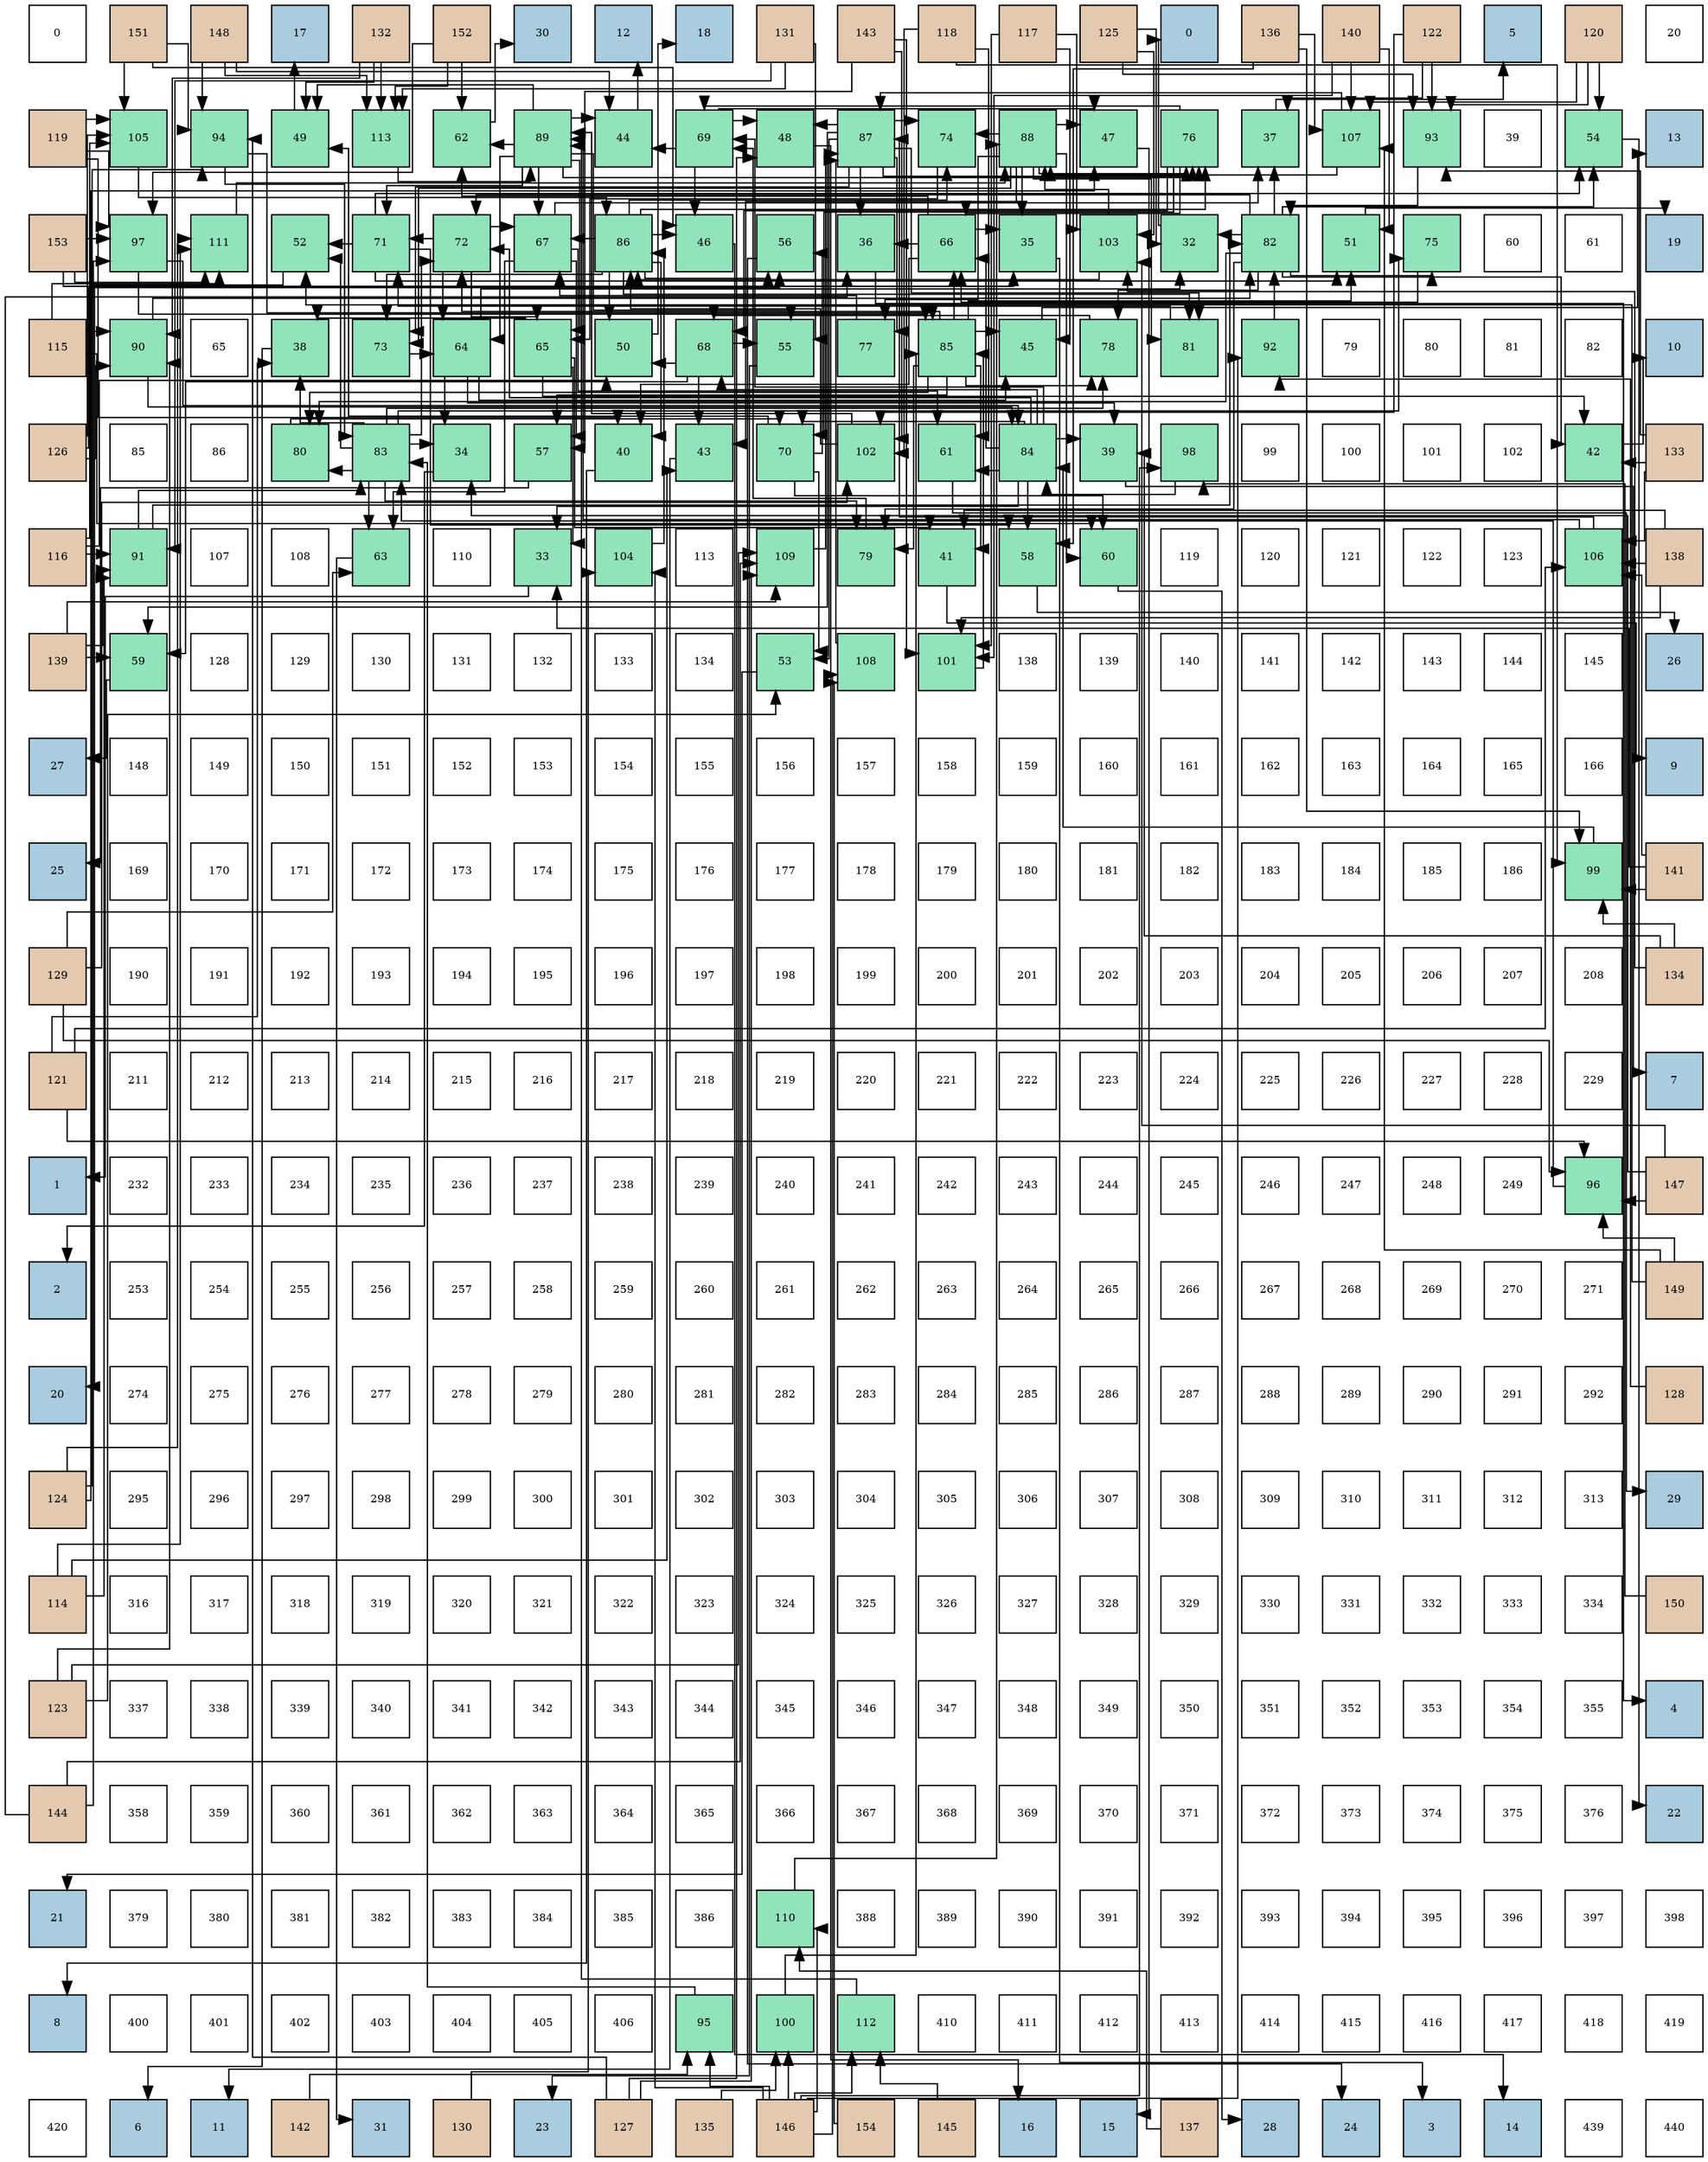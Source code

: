 digraph layout{
 rankdir=TB;
 splines=ortho;
 node [style=filled shape=square fixedsize=true width=0.6];
0[label="0", fontsize=8, fillcolor="#ffffff"];
1[label="151", fontsize=8, fillcolor="#e3c9af"];
2[label="148", fontsize=8, fillcolor="#e3c9af"];
3[label="17", fontsize=8, fillcolor="#a9ccde"];
4[label="132", fontsize=8, fillcolor="#e3c9af"];
5[label="152", fontsize=8, fillcolor="#e3c9af"];
6[label="30", fontsize=8, fillcolor="#a9ccde"];
7[label="12", fontsize=8, fillcolor="#a9ccde"];
8[label="18", fontsize=8, fillcolor="#a9ccde"];
9[label="131", fontsize=8, fillcolor="#e3c9af"];
10[label="143", fontsize=8, fillcolor="#e3c9af"];
11[label="118", fontsize=8, fillcolor="#e3c9af"];
12[label="117", fontsize=8, fillcolor="#e3c9af"];
13[label="125", fontsize=8, fillcolor="#e3c9af"];
14[label="0", fontsize=8, fillcolor="#a9ccde"];
15[label="136", fontsize=8, fillcolor="#e3c9af"];
16[label="140", fontsize=8, fillcolor="#e3c9af"];
17[label="122", fontsize=8, fillcolor="#e3c9af"];
18[label="5", fontsize=8, fillcolor="#a9ccde"];
19[label="120", fontsize=8, fillcolor="#e3c9af"];
20[label="20", fontsize=8, fillcolor="#ffffff"];
21[label="119", fontsize=8, fillcolor="#e3c9af"];
22[label="105", fontsize=8, fillcolor="#91e3bb"];
23[label="94", fontsize=8, fillcolor="#91e3bb"];
24[label="49", fontsize=8, fillcolor="#91e3bb"];
25[label="113", fontsize=8, fillcolor="#91e3bb"];
26[label="62", fontsize=8, fillcolor="#91e3bb"];
27[label="89", fontsize=8, fillcolor="#91e3bb"];
28[label="44", fontsize=8, fillcolor="#91e3bb"];
29[label="69", fontsize=8, fillcolor="#91e3bb"];
30[label="48", fontsize=8, fillcolor="#91e3bb"];
31[label="87", fontsize=8, fillcolor="#91e3bb"];
32[label="74", fontsize=8, fillcolor="#91e3bb"];
33[label="88", fontsize=8, fillcolor="#91e3bb"];
34[label="47", fontsize=8, fillcolor="#91e3bb"];
35[label="76", fontsize=8, fillcolor="#91e3bb"];
36[label="37", fontsize=8, fillcolor="#91e3bb"];
37[label="107", fontsize=8, fillcolor="#91e3bb"];
38[label="93", fontsize=8, fillcolor="#91e3bb"];
39[label="39", fontsize=8, fillcolor="#ffffff"];
40[label="54", fontsize=8, fillcolor="#91e3bb"];
41[label="13", fontsize=8, fillcolor="#a9ccde"];
42[label="153", fontsize=8, fillcolor="#e3c9af"];
43[label="97", fontsize=8, fillcolor="#91e3bb"];
44[label="111", fontsize=8, fillcolor="#91e3bb"];
45[label="52", fontsize=8, fillcolor="#91e3bb"];
46[label="71", fontsize=8, fillcolor="#91e3bb"];
47[label="72", fontsize=8, fillcolor="#91e3bb"];
48[label="67", fontsize=8, fillcolor="#91e3bb"];
49[label="86", fontsize=8, fillcolor="#91e3bb"];
50[label="46", fontsize=8, fillcolor="#91e3bb"];
51[label="56", fontsize=8, fillcolor="#91e3bb"];
52[label="36", fontsize=8, fillcolor="#91e3bb"];
53[label="66", fontsize=8, fillcolor="#91e3bb"];
54[label="35", fontsize=8, fillcolor="#91e3bb"];
55[label="103", fontsize=8, fillcolor="#91e3bb"];
56[label="32", fontsize=8, fillcolor="#91e3bb"];
57[label="82", fontsize=8, fillcolor="#91e3bb"];
58[label="51", fontsize=8, fillcolor="#91e3bb"];
59[label="75", fontsize=8, fillcolor="#91e3bb"];
60[label="60", fontsize=8, fillcolor="#ffffff"];
61[label="61", fontsize=8, fillcolor="#ffffff"];
62[label="19", fontsize=8, fillcolor="#a9ccde"];
63[label="115", fontsize=8, fillcolor="#e3c9af"];
64[label="90", fontsize=8, fillcolor="#91e3bb"];
65[label="65", fontsize=8, fillcolor="#ffffff"];
66[label="38", fontsize=8, fillcolor="#91e3bb"];
67[label="73", fontsize=8, fillcolor="#91e3bb"];
68[label="64", fontsize=8, fillcolor="#91e3bb"];
69[label="65", fontsize=8, fillcolor="#91e3bb"];
70[label="50", fontsize=8, fillcolor="#91e3bb"];
71[label="68", fontsize=8, fillcolor="#91e3bb"];
72[label="55", fontsize=8, fillcolor="#91e3bb"];
73[label="77", fontsize=8, fillcolor="#91e3bb"];
74[label="85", fontsize=8, fillcolor="#91e3bb"];
75[label="45", fontsize=8, fillcolor="#91e3bb"];
76[label="78", fontsize=8, fillcolor="#91e3bb"];
77[label="81", fontsize=8, fillcolor="#91e3bb"];
78[label="92", fontsize=8, fillcolor="#91e3bb"];
79[label="79", fontsize=8, fillcolor="#ffffff"];
80[label="80", fontsize=8, fillcolor="#ffffff"];
81[label="81", fontsize=8, fillcolor="#ffffff"];
82[label="82", fontsize=8, fillcolor="#ffffff"];
83[label="10", fontsize=8, fillcolor="#a9ccde"];
84[label="126", fontsize=8, fillcolor="#e3c9af"];
85[label="85", fontsize=8, fillcolor="#ffffff"];
86[label="86", fontsize=8, fillcolor="#ffffff"];
87[label="80", fontsize=8, fillcolor="#91e3bb"];
88[label="83", fontsize=8, fillcolor="#91e3bb"];
89[label="34", fontsize=8, fillcolor="#91e3bb"];
90[label="57", fontsize=8, fillcolor="#91e3bb"];
91[label="40", fontsize=8, fillcolor="#91e3bb"];
92[label="43", fontsize=8, fillcolor="#91e3bb"];
93[label="70", fontsize=8, fillcolor="#91e3bb"];
94[label="102", fontsize=8, fillcolor="#91e3bb"];
95[label="61", fontsize=8, fillcolor="#91e3bb"];
96[label="84", fontsize=8, fillcolor="#91e3bb"];
97[label="39", fontsize=8, fillcolor="#91e3bb"];
98[label="98", fontsize=8, fillcolor="#91e3bb"];
99[label="99", fontsize=8, fillcolor="#ffffff"];
100[label="100", fontsize=8, fillcolor="#ffffff"];
101[label="101", fontsize=8, fillcolor="#ffffff"];
102[label="102", fontsize=8, fillcolor="#ffffff"];
103[label="42", fontsize=8, fillcolor="#91e3bb"];
104[label="133", fontsize=8, fillcolor="#e3c9af"];
105[label="116", fontsize=8, fillcolor="#e3c9af"];
106[label="91", fontsize=8, fillcolor="#91e3bb"];
107[label="107", fontsize=8, fillcolor="#ffffff"];
108[label="108", fontsize=8, fillcolor="#ffffff"];
109[label="63", fontsize=8, fillcolor="#91e3bb"];
110[label="110", fontsize=8, fillcolor="#ffffff"];
111[label="33", fontsize=8, fillcolor="#91e3bb"];
112[label="104", fontsize=8, fillcolor="#91e3bb"];
113[label="113", fontsize=8, fillcolor="#ffffff"];
114[label="109", fontsize=8, fillcolor="#91e3bb"];
115[label="79", fontsize=8, fillcolor="#91e3bb"];
116[label="41", fontsize=8, fillcolor="#91e3bb"];
117[label="58", fontsize=8, fillcolor="#91e3bb"];
118[label="60", fontsize=8, fillcolor="#91e3bb"];
119[label="119", fontsize=8, fillcolor="#ffffff"];
120[label="120", fontsize=8, fillcolor="#ffffff"];
121[label="121", fontsize=8, fillcolor="#ffffff"];
122[label="122", fontsize=8, fillcolor="#ffffff"];
123[label="123", fontsize=8, fillcolor="#ffffff"];
124[label="106", fontsize=8, fillcolor="#91e3bb"];
125[label="138", fontsize=8, fillcolor="#e3c9af"];
126[label="139", fontsize=8, fillcolor="#e3c9af"];
127[label="59", fontsize=8, fillcolor="#91e3bb"];
128[label="128", fontsize=8, fillcolor="#ffffff"];
129[label="129", fontsize=8, fillcolor="#ffffff"];
130[label="130", fontsize=8, fillcolor="#ffffff"];
131[label="131", fontsize=8, fillcolor="#ffffff"];
132[label="132", fontsize=8, fillcolor="#ffffff"];
133[label="133", fontsize=8, fillcolor="#ffffff"];
134[label="134", fontsize=8, fillcolor="#ffffff"];
135[label="53", fontsize=8, fillcolor="#91e3bb"];
136[label="108", fontsize=8, fillcolor="#91e3bb"];
137[label="101", fontsize=8, fillcolor="#91e3bb"];
138[label="138", fontsize=8, fillcolor="#ffffff"];
139[label="139", fontsize=8, fillcolor="#ffffff"];
140[label="140", fontsize=8, fillcolor="#ffffff"];
141[label="141", fontsize=8, fillcolor="#ffffff"];
142[label="142", fontsize=8, fillcolor="#ffffff"];
143[label="143", fontsize=8, fillcolor="#ffffff"];
144[label="144", fontsize=8, fillcolor="#ffffff"];
145[label="145", fontsize=8, fillcolor="#ffffff"];
146[label="26", fontsize=8, fillcolor="#a9ccde"];
147[label="27", fontsize=8, fillcolor="#a9ccde"];
148[label="148", fontsize=8, fillcolor="#ffffff"];
149[label="149", fontsize=8, fillcolor="#ffffff"];
150[label="150", fontsize=8, fillcolor="#ffffff"];
151[label="151", fontsize=8, fillcolor="#ffffff"];
152[label="152", fontsize=8, fillcolor="#ffffff"];
153[label="153", fontsize=8, fillcolor="#ffffff"];
154[label="154", fontsize=8, fillcolor="#ffffff"];
155[label="155", fontsize=8, fillcolor="#ffffff"];
156[label="156", fontsize=8, fillcolor="#ffffff"];
157[label="157", fontsize=8, fillcolor="#ffffff"];
158[label="158", fontsize=8, fillcolor="#ffffff"];
159[label="159", fontsize=8, fillcolor="#ffffff"];
160[label="160", fontsize=8, fillcolor="#ffffff"];
161[label="161", fontsize=8, fillcolor="#ffffff"];
162[label="162", fontsize=8, fillcolor="#ffffff"];
163[label="163", fontsize=8, fillcolor="#ffffff"];
164[label="164", fontsize=8, fillcolor="#ffffff"];
165[label="165", fontsize=8, fillcolor="#ffffff"];
166[label="166", fontsize=8, fillcolor="#ffffff"];
167[label="9", fontsize=8, fillcolor="#a9ccde"];
168[label="25", fontsize=8, fillcolor="#a9ccde"];
169[label="169", fontsize=8, fillcolor="#ffffff"];
170[label="170", fontsize=8, fillcolor="#ffffff"];
171[label="171", fontsize=8, fillcolor="#ffffff"];
172[label="172", fontsize=8, fillcolor="#ffffff"];
173[label="173", fontsize=8, fillcolor="#ffffff"];
174[label="174", fontsize=8, fillcolor="#ffffff"];
175[label="175", fontsize=8, fillcolor="#ffffff"];
176[label="176", fontsize=8, fillcolor="#ffffff"];
177[label="177", fontsize=8, fillcolor="#ffffff"];
178[label="178", fontsize=8, fillcolor="#ffffff"];
179[label="179", fontsize=8, fillcolor="#ffffff"];
180[label="180", fontsize=8, fillcolor="#ffffff"];
181[label="181", fontsize=8, fillcolor="#ffffff"];
182[label="182", fontsize=8, fillcolor="#ffffff"];
183[label="183", fontsize=8, fillcolor="#ffffff"];
184[label="184", fontsize=8, fillcolor="#ffffff"];
185[label="185", fontsize=8, fillcolor="#ffffff"];
186[label="186", fontsize=8, fillcolor="#ffffff"];
187[label="99", fontsize=8, fillcolor="#91e3bb"];
188[label="141", fontsize=8, fillcolor="#e3c9af"];
189[label="129", fontsize=8, fillcolor="#e3c9af"];
190[label="190", fontsize=8, fillcolor="#ffffff"];
191[label="191", fontsize=8, fillcolor="#ffffff"];
192[label="192", fontsize=8, fillcolor="#ffffff"];
193[label="193", fontsize=8, fillcolor="#ffffff"];
194[label="194", fontsize=8, fillcolor="#ffffff"];
195[label="195", fontsize=8, fillcolor="#ffffff"];
196[label="196", fontsize=8, fillcolor="#ffffff"];
197[label="197", fontsize=8, fillcolor="#ffffff"];
198[label="198", fontsize=8, fillcolor="#ffffff"];
199[label="199", fontsize=8, fillcolor="#ffffff"];
200[label="200", fontsize=8, fillcolor="#ffffff"];
201[label="201", fontsize=8, fillcolor="#ffffff"];
202[label="202", fontsize=8, fillcolor="#ffffff"];
203[label="203", fontsize=8, fillcolor="#ffffff"];
204[label="204", fontsize=8, fillcolor="#ffffff"];
205[label="205", fontsize=8, fillcolor="#ffffff"];
206[label="206", fontsize=8, fillcolor="#ffffff"];
207[label="207", fontsize=8, fillcolor="#ffffff"];
208[label="208", fontsize=8, fillcolor="#ffffff"];
209[label="134", fontsize=8, fillcolor="#e3c9af"];
210[label="121", fontsize=8, fillcolor="#e3c9af"];
211[label="211", fontsize=8, fillcolor="#ffffff"];
212[label="212", fontsize=8, fillcolor="#ffffff"];
213[label="213", fontsize=8, fillcolor="#ffffff"];
214[label="214", fontsize=8, fillcolor="#ffffff"];
215[label="215", fontsize=8, fillcolor="#ffffff"];
216[label="216", fontsize=8, fillcolor="#ffffff"];
217[label="217", fontsize=8, fillcolor="#ffffff"];
218[label="218", fontsize=8, fillcolor="#ffffff"];
219[label="219", fontsize=8, fillcolor="#ffffff"];
220[label="220", fontsize=8, fillcolor="#ffffff"];
221[label="221", fontsize=8, fillcolor="#ffffff"];
222[label="222", fontsize=8, fillcolor="#ffffff"];
223[label="223", fontsize=8, fillcolor="#ffffff"];
224[label="224", fontsize=8, fillcolor="#ffffff"];
225[label="225", fontsize=8, fillcolor="#ffffff"];
226[label="226", fontsize=8, fillcolor="#ffffff"];
227[label="227", fontsize=8, fillcolor="#ffffff"];
228[label="228", fontsize=8, fillcolor="#ffffff"];
229[label="229", fontsize=8, fillcolor="#ffffff"];
230[label="7", fontsize=8, fillcolor="#a9ccde"];
231[label="1", fontsize=8, fillcolor="#a9ccde"];
232[label="232", fontsize=8, fillcolor="#ffffff"];
233[label="233", fontsize=8, fillcolor="#ffffff"];
234[label="234", fontsize=8, fillcolor="#ffffff"];
235[label="235", fontsize=8, fillcolor="#ffffff"];
236[label="236", fontsize=8, fillcolor="#ffffff"];
237[label="237", fontsize=8, fillcolor="#ffffff"];
238[label="238", fontsize=8, fillcolor="#ffffff"];
239[label="239", fontsize=8, fillcolor="#ffffff"];
240[label="240", fontsize=8, fillcolor="#ffffff"];
241[label="241", fontsize=8, fillcolor="#ffffff"];
242[label="242", fontsize=8, fillcolor="#ffffff"];
243[label="243", fontsize=8, fillcolor="#ffffff"];
244[label="244", fontsize=8, fillcolor="#ffffff"];
245[label="245", fontsize=8, fillcolor="#ffffff"];
246[label="246", fontsize=8, fillcolor="#ffffff"];
247[label="247", fontsize=8, fillcolor="#ffffff"];
248[label="248", fontsize=8, fillcolor="#ffffff"];
249[label="249", fontsize=8, fillcolor="#ffffff"];
250[label="96", fontsize=8, fillcolor="#91e3bb"];
251[label="147", fontsize=8, fillcolor="#e3c9af"];
252[label="2", fontsize=8, fillcolor="#a9ccde"];
253[label="253", fontsize=8, fillcolor="#ffffff"];
254[label="254", fontsize=8, fillcolor="#ffffff"];
255[label="255", fontsize=8, fillcolor="#ffffff"];
256[label="256", fontsize=8, fillcolor="#ffffff"];
257[label="257", fontsize=8, fillcolor="#ffffff"];
258[label="258", fontsize=8, fillcolor="#ffffff"];
259[label="259", fontsize=8, fillcolor="#ffffff"];
260[label="260", fontsize=8, fillcolor="#ffffff"];
261[label="261", fontsize=8, fillcolor="#ffffff"];
262[label="262", fontsize=8, fillcolor="#ffffff"];
263[label="263", fontsize=8, fillcolor="#ffffff"];
264[label="264", fontsize=8, fillcolor="#ffffff"];
265[label="265", fontsize=8, fillcolor="#ffffff"];
266[label="266", fontsize=8, fillcolor="#ffffff"];
267[label="267", fontsize=8, fillcolor="#ffffff"];
268[label="268", fontsize=8, fillcolor="#ffffff"];
269[label="269", fontsize=8, fillcolor="#ffffff"];
270[label="270", fontsize=8, fillcolor="#ffffff"];
271[label="271", fontsize=8, fillcolor="#ffffff"];
272[label="149", fontsize=8, fillcolor="#e3c9af"];
273[label="20", fontsize=8, fillcolor="#a9ccde"];
274[label="274", fontsize=8, fillcolor="#ffffff"];
275[label="275", fontsize=8, fillcolor="#ffffff"];
276[label="276", fontsize=8, fillcolor="#ffffff"];
277[label="277", fontsize=8, fillcolor="#ffffff"];
278[label="278", fontsize=8, fillcolor="#ffffff"];
279[label="279", fontsize=8, fillcolor="#ffffff"];
280[label="280", fontsize=8, fillcolor="#ffffff"];
281[label="281", fontsize=8, fillcolor="#ffffff"];
282[label="282", fontsize=8, fillcolor="#ffffff"];
283[label="283", fontsize=8, fillcolor="#ffffff"];
284[label="284", fontsize=8, fillcolor="#ffffff"];
285[label="285", fontsize=8, fillcolor="#ffffff"];
286[label="286", fontsize=8, fillcolor="#ffffff"];
287[label="287", fontsize=8, fillcolor="#ffffff"];
288[label="288", fontsize=8, fillcolor="#ffffff"];
289[label="289", fontsize=8, fillcolor="#ffffff"];
290[label="290", fontsize=8, fillcolor="#ffffff"];
291[label="291", fontsize=8, fillcolor="#ffffff"];
292[label="292", fontsize=8, fillcolor="#ffffff"];
293[label="128", fontsize=8, fillcolor="#e3c9af"];
294[label="124", fontsize=8, fillcolor="#e3c9af"];
295[label="295", fontsize=8, fillcolor="#ffffff"];
296[label="296", fontsize=8, fillcolor="#ffffff"];
297[label="297", fontsize=8, fillcolor="#ffffff"];
298[label="298", fontsize=8, fillcolor="#ffffff"];
299[label="299", fontsize=8, fillcolor="#ffffff"];
300[label="300", fontsize=8, fillcolor="#ffffff"];
301[label="301", fontsize=8, fillcolor="#ffffff"];
302[label="302", fontsize=8, fillcolor="#ffffff"];
303[label="303", fontsize=8, fillcolor="#ffffff"];
304[label="304", fontsize=8, fillcolor="#ffffff"];
305[label="305", fontsize=8, fillcolor="#ffffff"];
306[label="306", fontsize=8, fillcolor="#ffffff"];
307[label="307", fontsize=8, fillcolor="#ffffff"];
308[label="308", fontsize=8, fillcolor="#ffffff"];
309[label="309", fontsize=8, fillcolor="#ffffff"];
310[label="310", fontsize=8, fillcolor="#ffffff"];
311[label="311", fontsize=8, fillcolor="#ffffff"];
312[label="312", fontsize=8, fillcolor="#ffffff"];
313[label="313", fontsize=8, fillcolor="#ffffff"];
314[label="29", fontsize=8, fillcolor="#a9ccde"];
315[label="114", fontsize=8, fillcolor="#e3c9af"];
316[label="316", fontsize=8, fillcolor="#ffffff"];
317[label="317", fontsize=8, fillcolor="#ffffff"];
318[label="318", fontsize=8, fillcolor="#ffffff"];
319[label="319", fontsize=8, fillcolor="#ffffff"];
320[label="320", fontsize=8, fillcolor="#ffffff"];
321[label="321", fontsize=8, fillcolor="#ffffff"];
322[label="322", fontsize=8, fillcolor="#ffffff"];
323[label="323", fontsize=8, fillcolor="#ffffff"];
324[label="324", fontsize=8, fillcolor="#ffffff"];
325[label="325", fontsize=8, fillcolor="#ffffff"];
326[label="326", fontsize=8, fillcolor="#ffffff"];
327[label="327", fontsize=8, fillcolor="#ffffff"];
328[label="328", fontsize=8, fillcolor="#ffffff"];
329[label="329", fontsize=8, fillcolor="#ffffff"];
330[label="330", fontsize=8, fillcolor="#ffffff"];
331[label="331", fontsize=8, fillcolor="#ffffff"];
332[label="332", fontsize=8, fillcolor="#ffffff"];
333[label="333", fontsize=8, fillcolor="#ffffff"];
334[label="334", fontsize=8, fillcolor="#ffffff"];
335[label="150", fontsize=8, fillcolor="#e3c9af"];
336[label="123", fontsize=8, fillcolor="#e3c9af"];
337[label="337", fontsize=8, fillcolor="#ffffff"];
338[label="338", fontsize=8, fillcolor="#ffffff"];
339[label="339", fontsize=8, fillcolor="#ffffff"];
340[label="340", fontsize=8, fillcolor="#ffffff"];
341[label="341", fontsize=8, fillcolor="#ffffff"];
342[label="342", fontsize=8, fillcolor="#ffffff"];
343[label="343", fontsize=8, fillcolor="#ffffff"];
344[label="344", fontsize=8, fillcolor="#ffffff"];
345[label="345", fontsize=8, fillcolor="#ffffff"];
346[label="346", fontsize=8, fillcolor="#ffffff"];
347[label="347", fontsize=8, fillcolor="#ffffff"];
348[label="348", fontsize=8, fillcolor="#ffffff"];
349[label="349", fontsize=8, fillcolor="#ffffff"];
350[label="350", fontsize=8, fillcolor="#ffffff"];
351[label="351", fontsize=8, fillcolor="#ffffff"];
352[label="352", fontsize=8, fillcolor="#ffffff"];
353[label="353", fontsize=8, fillcolor="#ffffff"];
354[label="354", fontsize=8, fillcolor="#ffffff"];
355[label="355", fontsize=8, fillcolor="#ffffff"];
356[label="4", fontsize=8, fillcolor="#a9ccde"];
357[label="144", fontsize=8, fillcolor="#e3c9af"];
358[label="358", fontsize=8, fillcolor="#ffffff"];
359[label="359", fontsize=8, fillcolor="#ffffff"];
360[label="360", fontsize=8, fillcolor="#ffffff"];
361[label="361", fontsize=8, fillcolor="#ffffff"];
362[label="362", fontsize=8, fillcolor="#ffffff"];
363[label="363", fontsize=8, fillcolor="#ffffff"];
364[label="364", fontsize=8, fillcolor="#ffffff"];
365[label="365", fontsize=8, fillcolor="#ffffff"];
366[label="366", fontsize=8, fillcolor="#ffffff"];
367[label="367", fontsize=8, fillcolor="#ffffff"];
368[label="368", fontsize=8, fillcolor="#ffffff"];
369[label="369", fontsize=8, fillcolor="#ffffff"];
370[label="370", fontsize=8, fillcolor="#ffffff"];
371[label="371", fontsize=8, fillcolor="#ffffff"];
372[label="372", fontsize=8, fillcolor="#ffffff"];
373[label="373", fontsize=8, fillcolor="#ffffff"];
374[label="374", fontsize=8, fillcolor="#ffffff"];
375[label="375", fontsize=8, fillcolor="#ffffff"];
376[label="376", fontsize=8, fillcolor="#ffffff"];
377[label="22", fontsize=8, fillcolor="#a9ccde"];
378[label="21", fontsize=8, fillcolor="#a9ccde"];
379[label="379", fontsize=8, fillcolor="#ffffff"];
380[label="380", fontsize=8, fillcolor="#ffffff"];
381[label="381", fontsize=8, fillcolor="#ffffff"];
382[label="382", fontsize=8, fillcolor="#ffffff"];
383[label="383", fontsize=8, fillcolor="#ffffff"];
384[label="384", fontsize=8, fillcolor="#ffffff"];
385[label="385", fontsize=8, fillcolor="#ffffff"];
386[label="386", fontsize=8, fillcolor="#ffffff"];
387[label="110", fontsize=8, fillcolor="#91e3bb"];
388[label="388", fontsize=8, fillcolor="#ffffff"];
389[label="389", fontsize=8, fillcolor="#ffffff"];
390[label="390", fontsize=8, fillcolor="#ffffff"];
391[label="391", fontsize=8, fillcolor="#ffffff"];
392[label="392", fontsize=8, fillcolor="#ffffff"];
393[label="393", fontsize=8, fillcolor="#ffffff"];
394[label="394", fontsize=8, fillcolor="#ffffff"];
395[label="395", fontsize=8, fillcolor="#ffffff"];
396[label="396", fontsize=8, fillcolor="#ffffff"];
397[label="397", fontsize=8, fillcolor="#ffffff"];
398[label="398", fontsize=8, fillcolor="#ffffff"];
399[label="8", fontsize=8, fillcolor="#a9ccde"];
400[label="400", fontsize=8, fillcolor="#ffffff"];
401[label="401", fontsize=8, fillcolor="#ffffff"];
402[label="402", fontsize=8, fillcolor="#ffffff"];
403[label="403", fontsize=8, fillcolor="#ffffff"];
404[label="404", fontsize=8, fillcolor="#ffffff"];
405[label="405", fontsize=8, fillcolor="#ffffff"];
406[label="406", fontsize=8, fillcolor="#ffffff"];
407[label="95", fontsize=8, fillcolor="#91e3bb"];
408[label="100", fontsize=8, fillcolor="#91e3bb"];
409[label="112", fontsize=8, fillcolor="#91e3bb"];
410[label="410", fontsize=8, fillcolor="#ffffff"];
411[label="411", fontsize=8, fillcolor="#ffffff"];
412[label="412", fontsize=8, fillcolor="#ffffff"];
413[label="413", fontsize=8, fillcolor="#ffffff"];
414[label="414", fontsize=8, fillcolor="#ffffff"];
415[label="415", fontsize=8, fillcolor="#ffffff"];
416[label="416", fontsize=8, fillcolor="#ffffff"];
417[label="417", fontsize=8, fillcolor="#ffffff"];
418[label="418", fontsize=8, fillcolor="#ffffff"];
419[label="419", fontsize=8, fillcolor="#ffffff"];
420[label="420", fontsize=8, fillcolor="#ffffff"];
421[label="6", fontsize=8, fillcolor="#a9ccde"];
422[label="11", fontsize=8, fillcolor="#a9ccde"];
423[label="142", fontsize=8, fillcolor="#e3c9af"];
424[label="31", fontsize=8, fillcolor="#a9ccde"];
425[label="130", fontsize=8, fillcolor="#e3c9af"];
426[label="23", fontsize=8, fillcolor="#a9ccde"];
427[label="127", fontsize=8, fillcolor="#e3c9af"];
428[label="135", fontsize=8, fillcolor="#e3c9af"];
429[label="146", fontsize=8, fillcolor="#e3c9af"];
430[label="154", fontsize=8, fillcolor="#e3c9af"];
431[label="145", fontsize=8, fillcolor="#e3c9af"];
432[label="16", fontsize=8, fillcolor="#a9ccde"];
433[label="15", fontsize=8, fillcolor="#a9ccde"];
434[label="137", fontsize=8, fillcolor="#e3c9af"];
435[label="28", fontsize=8, fillcolor="#a9ccde"];
436[label="24", fontsize=8, fillcolor="#a9ccde"];
437[label="3", fontsize=8, fillcolor="#a9ccde"];
438[label="14", fontsize=8, fillcolor="#a9ccde"];
439[label="439", fontsize=8, fillcolor="#ffffff"];
440[label="440", fontsize=8, fillcolor="#ffffff"];
edge [constraint=false, style=vis];56 -> 14;
111 -> 231;
89 -> 252;
54 -> 437;
52 -> 356;
36 -> 18;
66 -> 421;
97 -> 230;
91 -> 399;
116 -> 167;
103 -> 83;
92 -> 422;
28 -> 7;
75 -> 41;
50 -> 438;
34 -> 433;
30 -> 432;
24 -> 3;
70 -> 8;
58 -> 62;
45 -> 273;
135 -> 378;
40 -> 377;
72 -> 426;
51 -> 436;
90 -> 168;
117 -> 146;
127 -> 147;
118 -> 435;
95 -> 314;
26 -> 6;
109 -> 424;
68 -> 56;
68 -> 89;
68 -> 97;
68 -> 75;
69 -> 111;
69 -> 66;
69 -> 116;
69 -> 103;
53 -> 54;
53 -> 52;
53 -> 91;
53 -> 26;
48 -> 36;
48 -> 90;
48 -> 95;
48 -> 109;
71 -> 92;
71 -> 70;
71 -> 72;
71 -> 127;
29 -> 28;
29 -> 50;
29 -> 34;
29 -> 30;
93 -> 24;
93 -> 135;
93 -> 51;
93 -> 118;
46 -> 58;
46 -> 45;
46 -> 40;
46 -> 117;
47 -> 68;
47 -> 69;
47 -> 48;
47 -> 46;
67 -> 68;
32 -> 69;
59 -> 53;
35 -> 53;
35 -> 71;
35 -> 29;
35 -> 93;
73 -> 48;
76 -> 71;
115 -> 29;
87 -> 93;
77 -> 46;
57 -> 56;
57 -> 36;
57 -> 103;
57 -> 40;
57 -> 47;
57 -> 59;
57 -> 76;
57 -> 115;
57 -> 87;
88 -> 89;
88 -> 66;
88 -> 45;
88 -> 109;
88 -> 47;
88 -> 59;
88 -> 76;
88 -> 115;
88 -> 87;
96 -> 111;
96 -> 97;
96 -> 117;
96 -> 95;
96 -> 53;
96 -> 71;
96 -> 29;
96 -> 93;
96 -> 47;
74 -> 116;
74 -> 75;
74 -> 58;
74 -> 90;
74 -> 53;
74 -> 47;
74 -> 76;
74 -> 115;
74 -> 87;
49 -> 91;
49 -> 50;
49 -> 70;
49 -> 51;
49 -> 48;
49 -> 67;
49 -> 32;
49 -> 35;
49 -> 77;
31 -> 52;
31 -> 30;
31 -> 135;
31 -> 127;
31 -> 67;
31 -> 32;
31 -> 35;
31 -> 73;
31 -> 77;
33 -> 54;
33 -> 92;
33 -> 34;
33 -> 118;
33 -> 67;
33 -> 32;
33 -> 35;
33 -> 73;
33 -> 77;
27 -> 28;
27 -> 24;
27 -> 72;
27 -> 26;
27 -> 68;
27 -> 69;
27 -> 48;
27 -> 46;
27 -> 35;
64 -> 57;
64 -> 96;
106 -> 57;
106 -> 88;
78 -> 57;
38 -> 57;
23 -> 88;
23 -> 74;
407 -> 88;
250 -> 88;
43 -> 96;
43 -> 74;
98 -> 96;
187 -> 96;
408 -> 74;
137 -> 74;
94 -> 49;
94 -> 27;
55 -> 49;
55 -> 33;
112 -> 49;
22 -> 49;
124 -> 31;
124 -> 27;
37 -> 31;
37 -> 33;
136 -> 31;
114 -> 31;
387 -> 33;
44 -> 33;
409 -> 27;
25 -> 27;
315 -> 92;
315 -> 106;
315 -> 44;
63 -> 118;
63 -> 64;
63 -> 44;
105 -> 70;
105 -> 106;
105 -> 22;
12 -> 75;
12 -> 137;
12 -> 55;
11 -> 95;
11 -> 187;
11 -> 94;
21 -> 91;
21 -> 43;
21 -> 22;
19 -> 40;
19 -> 38;
19 -> 37;
210 -> 66;
210 -> 250;
210 -> 124;
17 -> 36;
17 -> 38;
17 -> 94;
336 -> 135;
336 -> 64;
336 -> 114;
294 -> 34;
294 -> 23;
294 -> 44;
13 -> 56;
13 -> 38;
13 -> 55;
84 -> 51;
84 -> 64;
84 -> 22;
427 -> 30;
427 -> 23;
427 -> 114;
293 -> 78;
189 -> 109;
189 -> 250;
189 -> 94;
425 -> 112;
9 -> 72;
9 -> 106;
9 -> 25;
4 -> 24;
4 -> 64;
4 -> 25;
104 -> 103;
104 -> 38;
104 -> 124;
209 -> 97;
209 -> 187;
209 -> 55;
428 -> 408;
15 -> 117;
15 -> 187;
15 -> 37;
434 -> 387;
125 -> 116;
125 -> 137;
125 -> 124;
126 -> 127;
126 -> 106;
126 -> 114;
16 -> 58;
16 -> 137;
16 -> 37;
188 -> 111;
188 -> 187;
188 -> 124;
423 -> 407;
10 -> 90;
10 -> 137;
10 -> 94;
357 -> 52;
357 -> 43;
357 -> 114;
431 -> 409;
429 -> 78;
429 -> 407;
429 -> 98;
429 -> 408;
429 -> 112;
429 -> 136;
429 -> 387;
429 -> 409;
251 -> 89;
251 -> 250;
251 -> 55;
2 -> 28;
2 -> 23;
2 -> 25;
272 -> 45;
272 -> 250;
272 -> 37;
335 -> 98;
1 -> 50;
1 -> 23;
1 -> 22;
5 -> 26;
5 -> 43;
5 -> 25;
42 -> 54;
42 -> 43;
42 -> 44;
430 -> 136;
edge [constraint=true, style=invis];
0 -> 21 -> 42 -> 63 -> 84 -> 105 -> 126 -> 147 -> 168 -> 189 -> 210 -> 231 -> 252 -> 273 -> 294 -> 315 -> 336 -> 357 -> 378 -> 399 -> 420;
1 -> 22 -> 43 -> 64 -> 85 -> 106 -> 127 -> 148 -> 169 -> 190 -> 211 -> 232 -> 253 -> 274 -> 295 -> 316 -> 337 -> 358 -> 379 -> 400 -> 421;
2 -> 23 -> 44 -> 65 -> 86 -> 107 -> 128 -> 149 -> 170 -> 191 -> 212 -> 233 -> 254 -> 275 -> 296 -> 317 -> 338 -> 359 -> 380 -> 401 -> 422;
3 -> 24 -> 45 -> 66 -> 87 -> 108 -> 129 -> 150 -> 171 -> 192 -> 213 -> 234 -> 255 -> 276 -> 297 -> 318 -> 339 -> 360 -> 381 -> 402 -> 423;
4 -> 25 -> 46 -> 67 -> 88 -> 109 -> 130 -> 151 -> 172 -> 193 -> 214 -> 235 -> 256 -> 277 -> 298 -> 319 -> 340 -> 361 -> 382 -> 403 -> 424;
5 -> 26 -> 47 -> 68 -> 89 -> 110 -> 131 -> 152 -> 173 -> 194 -> 215 -> 236 -> 257 -> 278 -> 299 -> 320 -> 341 -> 362 -> 383 -> 404 -> 425;
6 -> 27 -> 48 -> 69 -> 90 -> 111 -> 132 -> 153 -> 174 -> 195 -> 216 -> 237 -> 258 -> 279 -> 300 -> 321 -> 342 -> 363 -> 384 -> 405 -> 426;
7 -> 28 -> 49 -> 70 -> 91 -> 112 -> 133 -> 154 -> 175 -> 196 -> 217 -> 238 -> 259 -> 280 -> 301 -> 322 -> 343 -> 364 -> 385 -> 406 -> 427;
8 -> 29 -> 50 -> 71 -> 92 -> 113 -> 134 -> 155 -> 176 -> 197 -> 218 -> 239 -> 260 -> 281 -> 302 -> 323 -> 344 -> 365 -> 386 -> 407 -> 428;
9 -> 30 -> 51 -> 72 -> 93 -> 114 -> 135 -> 156 -> 177 -> 198 -> 219 -> 240 -> 261 -> 282 -> 303 -> 324 -> 345 -> 366 -> 387 -> 408 -> 429;
10 -> 31 -> 52 -> 73 -> 94 -> 115 -> 136 -> 157 -> 178 -> 199 -> 220 -> 241 -> 262 -> 283 -> 304 -> 325 -> 346 -> 367 -> 388 -> 409 -> 430;
11 -> 32 -> 53 -> 74 -> 95 -> 116 -> 137 -> 158 -> 179 -> 200 -> 221 -> 242 -> 263 -> 284 -> 305 -> 326 -> 347 -> 368 -> 389 -> 410 -> 431;
12 -> 33 -> 54 -> 75 -> 96 -> 117 -> 138 -> 159 -> 180 -> 201 -> 222 -> 243 -> 264 -> 285 -> 306 -> 327 -> 348 -> 369 -> 390 -> 411 -> 432;
13 -> 34 -> 55 -> 76 -> 97 -> 118 -> 139 -> 160 -> 181 -> 202 -> 223 -> 244 -> 265 -> 286 -> 307 -> 328 -> 349 -> 370 -> 391 -> 412 -> 433;
14 -> 35 -> 56 -> 77 -> 98 -> 119 -> 140 -> 161 -> 182 -> 203 -> 224 -> 245 -> 266 -> 287 -> 308 -> 329 -> 350 -> 371 -> 392 -> 413 -> 434;
15 -> 36 -> 57 -> 78 -> 99 -> 120 -> 141 -> 162 -> 183 -> 204 -> 225 -> 246 -> 267 -> 288 -> 309 -> 330 -> 351 -> 372 -> 393 -> 414 -> 435;
16 -> 37 -> 58 -> 79 -> 100 -> 121 -> 142 -> 163 -> 184 -> 205 -> 226 -> 247 -> 268 -> 289 -> 310 -> 331 -> 352 -> 373 -> 394 -> 415 -> 436;
17 -> 38 -> 59 -> 80 -> 101 -> 122 -> 143 -> 164 -> 185 -> 206 -> 227 -> 248 -> 269 -> 290 -> 311 -> 332 -> 353 -> 374 -> 395 -> 416 -> 437;
18 -> 39 -> 60 -> 81 -> 102 -> 123 -> 144 -> 165 -> 186 -> 207 -> 228 -> 249 -> 270 -> 291 -> 312 -> 333 -> 354 -> 375 -> 396 -> 417 -> 438;
19 -> 40 -> 61 -> 82 -> 103 -> 124 -> 145 -> 166 -> 187 -> 208 -> 229 -> 250 -> 271 -> 292 -> 313 -> 334 -> 355 -> 376 -> 397 -> 418 -> 439;
20 -> 41 -> 62 -> 83 -> 104 -> 125 -> 146 -> 167 -> 188 -> 209 -> 230 -> 251 -> 272 -> 293 -> 314 -> 335 -> 356 -> 377 -> 398 -> 419 -> 440;
rank = same {0 -> 1 -> 2 -> 3 -> 4 -> 5 -> 6 -> 7 -> 8 -> 9 -> 10 -> 11 -> 12 -> 13 -> 14 -> 15 -> 16 -> 17 -> 18 -> 19 -> 20};
rank = same {21 -> 22 -> 23 -> 24 -> 25 -> 26 -> 27 -> 28 -> 29 -> 30 -> 31 -> 32 -> 33 -> 34 -> 35 -> 36 -> 37 -> 38 -> 39 -> 40 -> 41};
rank = same {42 -> 43 -> 44 -> 45 -> 46 -> 47 -> 48 -> 49 -> 50 -> 51 -> 52 -> 53 -> 54 -> 55 -> 56 -> 57 -> 58 -> 59 -> 60 -> 61 -> 62};
rank = same {63 -> 64 -> 65 -> 66 -> 67 -> 68 -> 69 -> 70 -> 71 -> 72 -> 73 -> 74 -> 75 -> 76 -> 77 -> 78 -> 79 -> 80 -> 81 -> 82 -> 83};
rank = same {84 -> 85 -> 86 -> 87 -> 88 -> 89 -> 90 -> 91 -> 92 -> 93 -> 94 -> 95 -> 96 -> 97 -> 98 -> 99 -> 100 -> 101 -> 102 -> 103 -> 104};
rank = same {105 -> 106 -> 107 -> 108 -> 109 -> 110 -> 111 -> 112 -> 113 -> 114 -> 115 -> 116 -> 117 -> 118 -> 119 -> 120 -> 121 -> 122 -> 123 -> 124 -> 125};
rank = same {126 -> 127 -> 128 -> 129 -> 130 -> 131 -> 132 -> 133 -> 134 -> 135 -> 136 -> 137 -> 138 -> 139 -> 140 -> 141 -> 142 -> 143 -> 144 -> 145 -> 146};
rank = same {147 -> 148 -> 149 -> 150 -> 151 -> 152 -> 153 -> 154 -> 155 -> 156 -> 157 -> 158 -> 159 -> 160 -> 161 -> 162 -> 163 -> 164 -> 165 -> 166 -> 167};
rank = same {168 -> 169 -> 170 -> 171 -> 172 -> 173 -> 174 -> 175 -> 176 -> 177 -> 178 -> 179 -> 180 -> 181 -> 182 -> 183 -> 184 -> 185 -> 186 -> 187 -> 188};
rank = same {189 -> 190 -> 191 -> 192 -> 193 -> 194 -> 195 -> 196 -> 197 -> 198 -> 199 -> 200 -> 201 -> 202 -> 203 -> 204 -> 205 -> 206 -> 207 -> 208 -> 209};
rank = same {210 -> 211 -> 212 -> 213 -> 214 -> 215 -> 216 -> 217 -> 218 -> 219 -> 220 -> 221 -> 222 -> 223 -> 224 -> 225 -> 226 -> 227 -> 228 -> 229 -> 230};
rank = same {231 -> 232 -> 233 -> 234 -> 235 -> 236 -> 237 -> 238 -> 239 -> 240 -> 241 -> 242 -> 243 -> 244 -> 245 -> 246 -> 247 -> 248 -> 249 -> 250 -> 251};
rank = same {252 -> 253 -> 254 -> 255 -> 256 -> 257 -> 258 -> 259 -> 260 -> 261 -> 262 -> 263 -> 264 -> 265 -> 266 -> 267 -> 268 -> 269 -> 270 -> 271 -> 272};
rank = same {273 -> 274 -> 275 -> 276 -> 277 -> 278 -> 279 -> 280 -> 281 -> 282 -> 283 -> 284 -> 285 -> 286 -> 287 -> 288 -> 289 -> 290 -> 291 -> 292 -> 293};
rank = same {294 -> 295 -> 296 -> 297 -> 298 -> 299 -> 300 -> 301 -> 302 -> 303 -> 304 -> 305 -> 306 -> 307 -> 308 -> 309 -> 310 -> 311 -> 312 -> 313 -> 314};
rank = same {315 -> 316 -> 317 -> 318 -> 319 -> 320 -> 321 -> 322 -> 323 -> 324 -> 325 -> 326 -> 327 -> 328 -> 329 -> 330 -> 331 -> 332 -> 333 -> 334 -> 335};
rank = same {336 -> 337 -> 338 -> 339 -> 340 -> 341 -> 342 -> 343 -> 344 -> 345 -> 346 -> 347 -> 348 -> 349 -> 350 -> 351 -> 352 -> 353 -> 354 -> 355 -> 356};
rank = same {357 -> 358 -> 359 -> 360 -> 361 -> 362 -> 363 -> 364 -> 365 -> 366 -> 367 -> 368 -> 369 -> 370 -> 371 -> 372 -> 373 -> 374 -> 375 -> 376 -> 377};
rank = same {378 -> 379 -> 380 -> 381 -> 382 -> 383 -> 384 -> 385 -> 386 -> 387 -> 388 -> 389 -> 390 -> 391 -> 392 -> 393 -> 394 -> 395 -> 396 -> 397 -> 398};
rank = same {399 -> 400 -> 401 -> 402 -> 403 -> 404 -> 405 -> 406 -> 407 -> 408 -> 409 -> 410 -> 411 -> 412 -> 413 -> 414 -> 415 -> 416 -> 417 -> 418 -> 419};
rank = same {420 -> 421 -> 422 -> 423 -> 424 -> 425 -> 426 -> 427 -> 428 -> 429 -> 430 -> 431 -> 432 -> 433 -> 434 -> 435 -> 436 -> 437 -> 438 -> 439 -> 440};
}